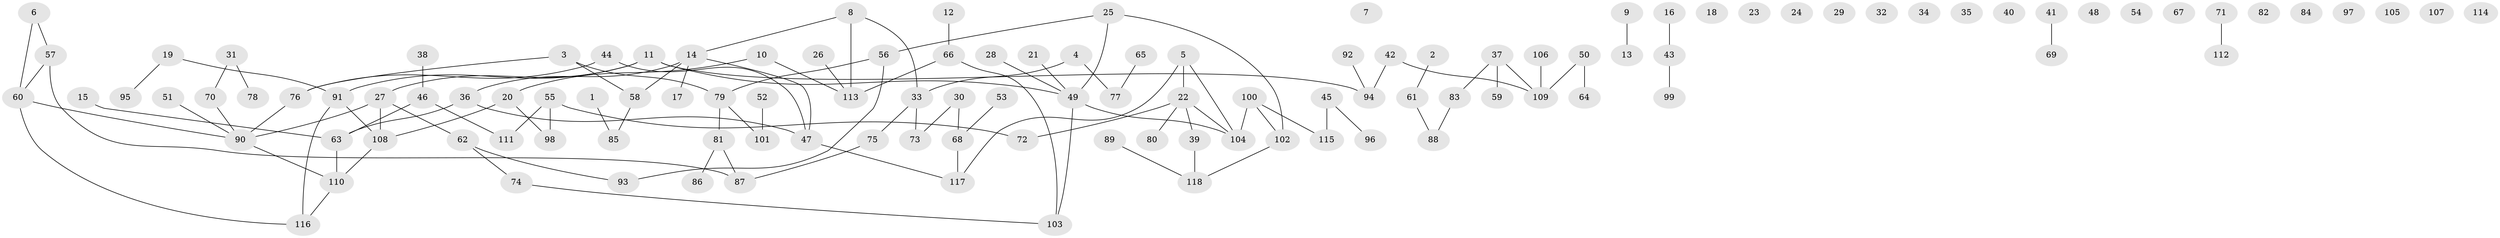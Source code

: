 // coarse degree distribution, {1: 0.24193548387096775, 9: 0.016129032258064516, 4: 0.06451612903225806, 6: 0.03225806451612903, 0: 0.3548387096774194, 8: 0.016129032258064516, 3: 0.08064516129032258, 11: 0.016129032258064516, 2: 0.1774193548387097}
// Generated by graph-tools (version 1.1) at 2025/16/03/04/25 18:16:39]
// undirected, 118 vertices, 117 edges
graph export_dot {
graph [start="1"]
  node [color=gray90,style=filled];
  1;
  2;
  3;
  4;
  5;
  6;
  7;
  8;
  9;
  10;
  11;
  12;
  13;
  14;
  15;
  16;
  17;
  18;
  19;
  20;
  21;
  22;
  23;
  24;
  25;
  26;
  27;
  28;
  29;
  30;
  31;
  32;
  33;
  34;
  35;
  36;
  37;
  38;
  39;
  40;
  41;
  42;
  43;
  44;
  45;
  46;
  47;
  48;
  49;
  50;
  51;
  52;
  53;
  54;
  55;
  56;
  57;
  58;
  59;
  60;
  61;
  62;
  63;
  64;
  65;
  66;
  67;
  68;
  69;
  70;
  71;
  72;
  73;
  74;
  75;
  76;
  77;
  78;
  79;
  80;
  81;
  82;
  83;
  84;
  85;
  86;
  87;
  88;
  89;
  90;
  91;
  92;
  93;
  94;
  95;
  96;
  97;
  98;
  99;
  100;
  101;
  102;
  103;
  104;
  105;
  106;
  107;
  108;
  109;
  110;
  111;
  112;
  113;
  114;
  115;
  116;
  117;
  118;
  1 -- 85;
  2 -- 61;
  3 -- 58;
  3 -- 76;
  3 -- 79;
  4 -- 33;
  4 -- 77;
  5 -- 22;
  5 -- 104;
  5 -- 117;
  6 -- 57;
  6 -- 60;
  8 -- 14;
  8 -- 33;
  8 -- 113;
  9 -- 13;
  10 -- 20;
  10 -- 113;
  11 -- 27;
  11 -- 49;
  11 -- 91;
  11 -- 94;
  12 -- 66;
  14 -- 17;
  14 -- 36;
  14 -- 47;
  14 -- 58;
  15 -- 63;
  16 -- 43;
  19 -- 91;
  19 -- 95;
  20 -- 98;
  20 -- 108;
  21 -- 49;
  22 -- 39;
  22 -- 72;
  22 -- 80;
  22 -- 104;
  25 -- 49;
  25 -- 56;
  25 -- 102;
  26 -- 113;
  27 -- 62;
  27 -- 90;
  27 -- 108;
  28 -- 49;
  30 -- 68;
  30 -- 73;
  31 -- 70;
  31 -- 78;
  33 -- 73;
  33 -- 75;
  36 -- 47;
  36 -- 63;
  37 -- 59;
  37 -- 83;
  37 -- 109;
  38 -- 46;
  39 -- 118;
  41 -- 69;
  42 -- 94;
  42 -- 109;
  43 -- 99;
  44 -- 47;
  44 -- 76;
  45 -- 96;
  45 -- 115;
  46 -- 63;
  46 -- 111;
  47 -- 117;
  49 -- 103;
  49 -- 104;
  50 -- 64;
  50 -- 109;
  51 -- 90;
  52 -- 101;
  53 -- 68;
  55 -- 72;
  55 -- 98;
  55 -- 111;
  56 -- 79;
  56 -- 93;
  57 -- 60;
  57 -- 87;
  58 -- 85;
  60 -- 90;
  60 -- 116;
  61 -- 88;
  62 -- 74;
  62 -- 93;
  63 -- 110;
  65 -- 77;
  66 -- 103;
  66 -- 113;
  68 -- 117;
  70 -- 90;
  71 -- 112;
  74 -- 103;
  75 -- 87;
  76 -- 90;
  79 -- 81;
  79 -- 101;
  81 -- 86;
  81 -- 87;
  83 -- 88;
  89 -- 118;
  90 -- 110;
  91 -- 108;
  91 -- 116;
  92 -- 94;
  100 -- 102;
  100 -- 104;
  100 -- 115;
  102 -- 118;
  106 -- 109;
  108 -- 110;
  110 -- 116;
}
